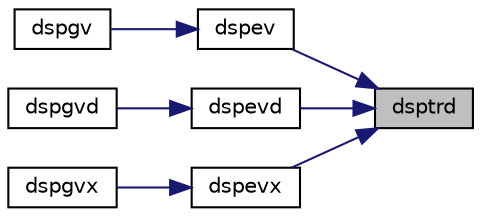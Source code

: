 digraph "dsptrd"
{
 // LATEX_PDF_SIZE
  edge [fontname="Helvetica",fontsize="10",labelfontname="Helvetica",labelfontsize="10"];
  node [fontname="Helvetica",fontsize="10",shape=record];
  rankdir="RL";
  Node1 [label="dsptrd",height=0.2,width=0.4,color="black", fillcolor="grey75", style="filled", fontcolor="black",tooltip="DSPTRD"];
  Node1 -> Node2 [dir="back",color="midnightblue",fontsize="10",style="solid",fontname="Helvetica"];
  Node2 [label="dspev",height=0.2,width=0.4,color="black", fillcolor="white", style="filled",URL="$dspev_8f.html#aa31d35b52c937fdbacaa2e034d8bb52b",tooltip="DSPEV computes the eigenvalues and, optionally, the left and/or right eigenvectors for OTHER matrices"];
  Node2 -> Node3 [dir="back",color="midnightblue",fontsize="10",style="solid",fontname="Helvetica"];
  Node3 [label="dspgv",height=0.2,width=0.4,color="black", fillcolor="white", style="filled",URL="$dspgv_8f.html#a4e4203d1260f4deffe7679ac49af4f10",tooltip="DSPGV"];
  Node1 -> Node4 [dir="back",color="midnightblue",fontsize="10",style="solid",fontname="Helvetica"];
  Node4 [label="dspevd",height=0.2,width=0.4,color="black", fillcolor="white", style="filled",URL="$dspevd_8f.html#a7dd8a9cc7cc531b8665db125165d5e8c",tooltip="DSPEVD computes the eigenvalues and, optionally, the left and/or right eigenvectors for OTHER matrice..."];
  Node4 -> Node5 [dir="back",color="midnightblue",fontsize="10",style="solid",fontname="Helvetica"];
  Node5 [label="dspgvd",height=0.2,width=0.4,color="black", fillcolor="white", style="filled",URL="$dspgvd_8f.html#aef7c2ecb94476cef947dcc461450012f",tooltip="DSPGVD"];
  Node1 -> Node6 [dir="back",color="midnightblue",fontsize="10",style="solid",fontname="Helvetica"];
  Node6 [label="dspevx",height=0.2,width=0.4,color="black", fillcolor="white", style="filled",URL="$dspevx_8f.html#a07ee2c397b1b0f73e296f20f8d36990a",tooltip="DSPEVX computes the eigenvalues and, optionally, the left and/or right eigenvectors for OTHER matrice..."];
  Node6 -> Node7 [dir="back",color="midnightblue",fontsize="10",style="solid",fontname="Helvetica"];
  Node7 [label="dspgvx",height=0.2,width=0.4,color="black", fillcolor="white", style="filled",URL="$dspgvx_8f.html#a059beb16ce5345c3a2dfbf9692650401",tooltip="DSPGVX"];
}

